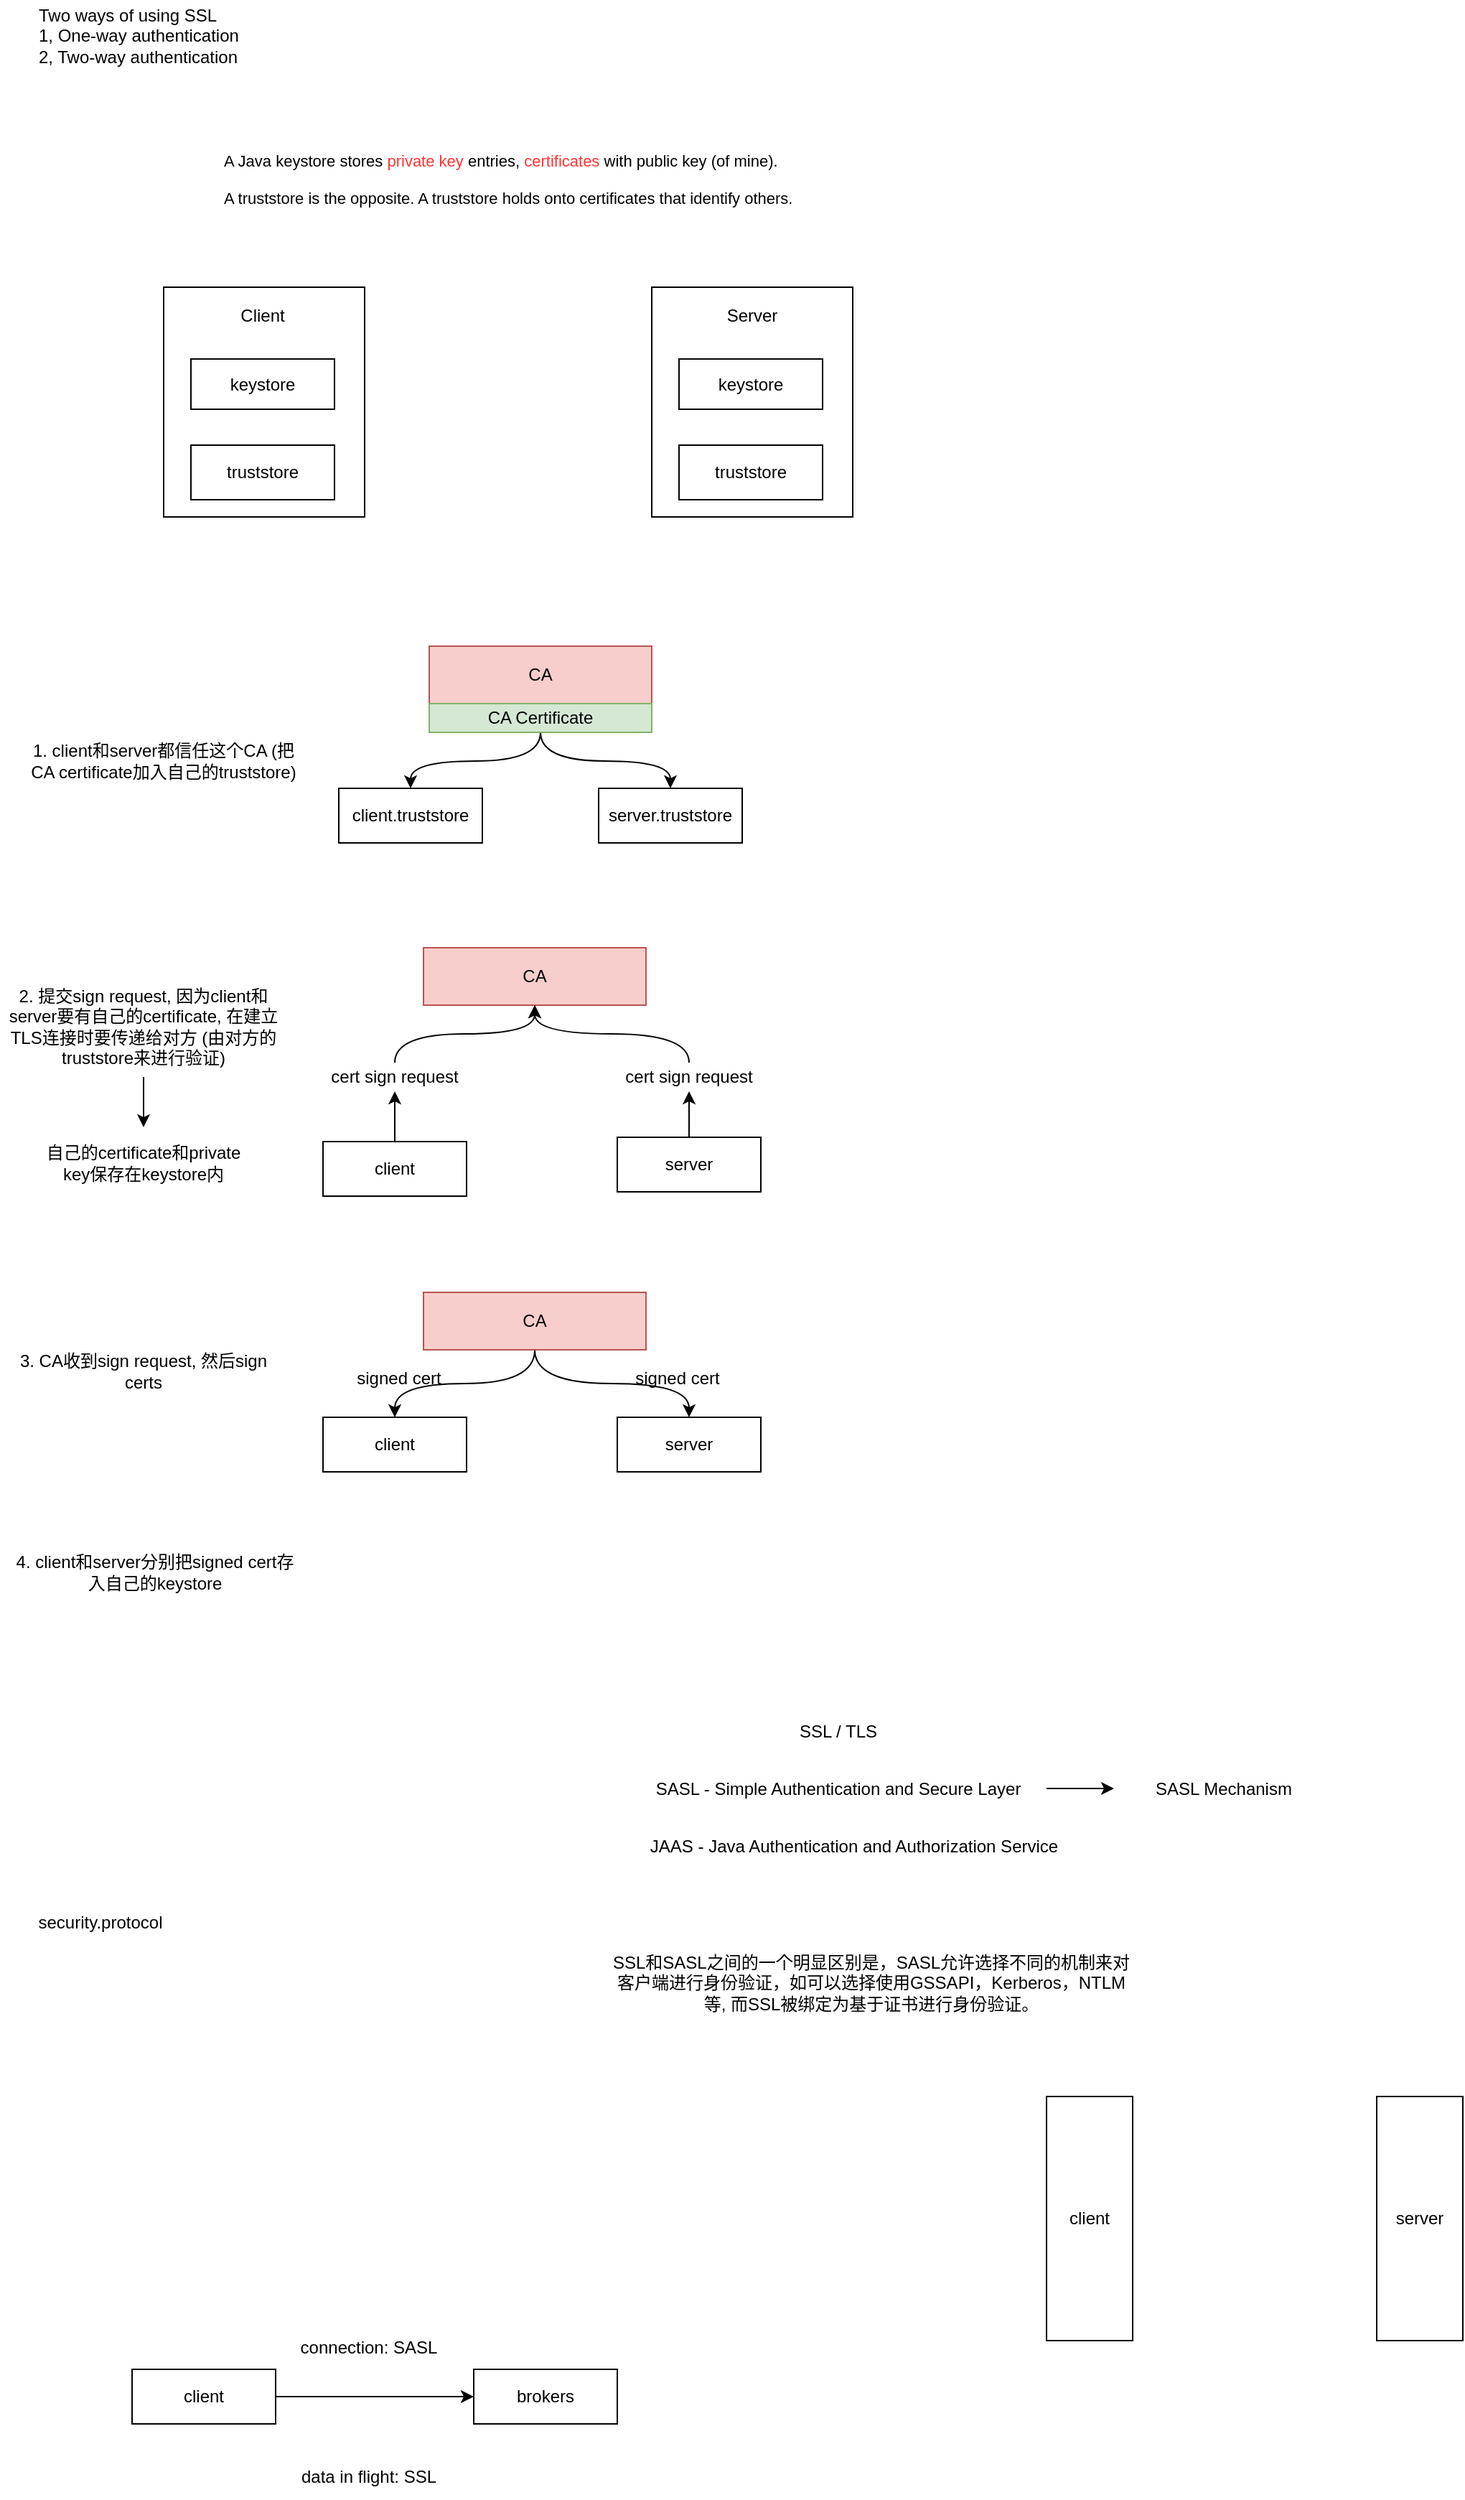 <mxfile version="20.8.15" type="github">
  <diagram id="VqWRD1eYdqXnjN061D67" name="Page-1">
    <mxGraphModel dx="794" dy="1587" grid="1" gridSize="10" guides="1" tooltips="1" connect="1" arrows="1" fold="1" page="1" pageScale="1" pageWidth="827" pageHeight="1169" math="0" shadow="0">
      <root>
        <mxCell id="0" />
        <mxCell id="1" parent="0" />
        <mxCell id="977nJjWM0UaJ1cPmPAfp-12" value="Two ways of using SSL&lt;br&gt;1, One-way authentication&lt;br&gt;2, Two-way authentication" style="text;html=1;strokeColor=none;fillColor=none;align=left;verticalAlign=middle;whiteSpace=wrap;rounded=0;" parent="1" vertex="1">
          <mxGeometry x="76" y="-190" width="185" height="50" as="geometry" />
        </mxCell>
        <mxCell id="977nJjWM0UaJ1cPmPAfp-14" value="" style="rounded=0;whiteSpace=wrap;html=1;" parent="1" vertex="1">
          <mxGeometry x="165" y="10" width="140" height="160" as="geometry" />
        </mxCell>
        <mxCell id="977nJjWM0UaJ1cPmPAfp-15" value="Client" style="text;html=1;strokeColor=none;fillColor=none;align=center;verticalAlign=middle;whiteSpace=wrap;rounded=0;" parent="1" vertex="1">
          <mxGeometry x="209" y="20" width="50" height="20" as="geometry" />
        </mxCell>
        <mxCell id="977nJjWM0UaJ1cPmPAfp-16" value="keystore" style="rounded=0;whiteSpace=wrap;html=1;" parent="1" vertex="1">
          <mxGeometry x="184" y="60" width="100" height="35" as="geometry" />
        </mxCell>
        <mxCell id="977nJjWM0UaJ1cPmPAfp-17" value="truststore" style="rounded=0;whiteSpace=wrap;html=1;" parent="1" vertex="1">
          <mxGeometry x="184" y="120" width="100" height="38" as="geometry" />
        </mxCell>
        <mxCell id="977nJjWM0UaJ1cPmPAfp-18" value="&lt;span style=&quot;box-sizing: border-box; font-family: Raleway, sans-serif; font-size: 11px; background-color: rgb(255, 255, 255);&quot;&gt;A Java keystore stores &lt;font color=&quot;#ff3333&quot;&gt;private key&lt;/font&gt; entries, &lt;font color=&quot;#ff3333&quot;&gt;certificates&lt;/font&gt; with public key (of mine).&lt;br&gt;&lt;br&gt;A truststore is the opposite. A truststore holds onto certificates that identify others.&lt;br&gt;&lt;/span&gt;" style="text;html=1;strokeColor=none;fillColor=none;align=left;verticalAlign=middle;whiteSpace=wrap;rounded=0;fontSize=11;fontStyle=0" parent="1" vertex="1">
          <mxGeometry x="205" y="-90" width="405" height="50" as="geometry" />
        </mxCell>
        <mxCell id="977nJjWM0UaJ1cPmPAfp-25" value="" style="rounded=0;whiteSpace=wrap;html=1;" parent="1" vertex="1">
          <mxGeometry x="505" y="10" width="140" height="160" as="geometry" />
        </mxCell>
        <mxCell id="977nJjWM0UaJ1cPmPAfp-26" value="Server" style="text;html=1;strokeColor=none;fillColor=none;align=center;verticalAlign=middle;whiteSpace=wrap;rounded=0;" parent="1" vertex="1">
          <mxGeometry x="550" y="20" width="50" height="20" as="geometry" />
        </mxCell>
        <mxCell id="977nJjWM0UaJ1cPmPAfp-27" value="keystore" style="rounded=0;whiteSpace=wrap;html=1;" parent="1" vertex="1">
          <mxGeometry x="524" y="60" width="100" height="35" as="geometry" />
        </mxCell>
        <mxCell id="977nJjWM0UaJ1cPmPAfp-28" value="truststore" style="rounded=0;whiteSpace=wrap;html=1;" parent="1" vertex="1">
          <mxGeometry x="524" y="120" width="100" height="38" as="geometry" />
        </mxCell>
        <mxCell id="cuo-gMMu6F1mj998WloA-1" value="CA" style="rounded=0;whiteSpace=wrap;html=1;fillColor=#f8cecc;strokeColor=#b85450;" parent="1" vertex="1">
          <mxGeometry x="350" y="260" width="155" height="40" as="geometry" />
        </mxCell>
        <mxCell id="rUbHjjRioy_Fn0qj38NF-8" style="edgeStyle=orthogonalEdgeStyle;curved=1;rounded=0;orthogonalLoop=1;jettySize=auto;html=1;" edge="1" parent="1" source="rUbHjjRioy_Fn0qj38NF-1" target="rUbHjjRioy_Fn0qj38NF-5">
          <mxGeometry relative="1" as="geometry" />
        </mxCell>
        <mxCell id="rUbHjjRioy_Fn0qj38NF-9" style="edgeStyle=orthogonalEdgeStyle;curved=1;rounded=0;orthogonalLoop=1;jettySize=auto;html=1;" edge="1" parent="1" source="rUbHjjRioy_Fn0qj38NF-1" target="rUbHjjRioy_Fn0qj38NF-6">
          <mxGeometry relative="1" as="geometry" />
        </mxCell>
        <mxCell id="rUbHjjRioy_Fn0qj38NF-1" value="CA Certificate" style="rounded=0;whiteSpace=wrap;html=1;fillColor=#d5e8d4;strokeColor=#82b366;" vertex="1" parent="1">
          <mxGeometry x="350" y="300" width="155" height="20" as="geometry" />
        </mxCell>
        <mxCell id="rUbHjjRioy_Fn0qj38NF-5" value="client.truststore" style="rounded=0;whiteSpace=wrap;html=1;" vertex="1" parent="1">
          <mxGeometry x="287" y="359" width="100" height="38" as="geometry" />
        </mxCell>
        <mxCell id="rUbHjjRioy_Fn0qj38NF-6" value="server.truststore" style="rounded=0;whiteSpace=wrap;html=1;" vertex="1" parent="1">
          <mxGeometry x="468" y="359" width="100" height="38" as="geometry" />
        </mxCell>
        <mxCell id="rUbHjjRioy_Fn0qj38NF-7" value="1. client和server都信任这个CA (把CA certificate加入自己的truststore)" style="text;html=1;strokeColor=none;fillColor=none;align=center;verticalAlign=middle;whiteSpace=wrap;rounded=0;" vertex="1" parent="1">
          <mxGeometry x="70" y="320" width="190" height="40" as="geometry" />
        </mxCell>
        <mxCell id="rUbHjjRioy_Fn0qj38NF-14" value="" style="edgeStyle=orthogonalEdgeStyle;curved=1;rounded=0;orthogonalLoop=1;jettySize=auto;html=1;" edge="1" parent="1" source="rUbHjjRioy_Fn0qj38NF-10" target="rUbHjjRioy_Fn0qj38NF-13">
          <mxGeometry relative="1" as="geometry" />
        </mxCell>
        <mxCell id="rUbHjjRioy_Fn0qj38NF-10" value="2. 提交sign request, 因为client和server要有自己的certificate, 在建立TLS连接时要传递给对方 (由对方的truststore来进行验证)" style="text;html=1;strokeColor=none;fillColor=none;align=center;verticalAlign=middle;whiteSpace=wrap;rounded=0;" vertex="1" parent="1">
          <mxGeometry x="51" y="490" width="200" height="70" as="geometry" />
        </mxCell>
        <mxCell id="rUbHjjRioy_Fn0qj38NF-19" value="" style="edgeStyle=orthogonalEdgeStyle;curved=1;rounded=0;orthogonalLoop=1;jettySize=auto;html=1;" edge="1" parent="1" source="rUbHjjRioy_Fn0qj38NF-11" target="rUbHjjRioy_Fn0qj38NF-17">
          <mxGeometry relative="1" as="geometry" />
        </mxCell>
        <mxCell id="rUbHjjRioy_Fn0qj38NF-11" value="client" style="rounded=0;whiteSpace=wrap;html=1;" vertex="1" parent="1">
          <mxGeometry x="276" y="605" width="100" height="38" as="geometry" />
        </mxCell>
        <mxCell id="rUbHjjRioy_Fn0qj38NF-20" value="" style="edgeStyle=orthogonalEdgeStyle;curved=1;rounded=0;orthogonalLoop=1;jettySize=auto;html=1;" edge="1" parent="1" source="rUbHjjRioy_Fn0qj38NF-12" target="rUbHjjRioy_Fn0qj38NF-18">
          <mxGeometry relative="1" as="geometry" />
        </mxCell>
        <mxCell id="rUbHjjRioy_Fn0qj38NF-12" value="server" style="rounded=0;whiteSpace=wrap;html=1;" vertex="1" parent="1">
          <mxGeometry x="481" y="602" width="100" height="38" as="geometry" />
        </mxCell>
        <mxCell id="rUbHjjRioy_Fn0qj38NF-13" value="自己的certificate和private key保存在keystore内" style="text;html=1;strokeColor=none;fillColor=none;align=center;verticalAlign=middle;whiteSpace=wrap;rounded=0;" vertex="1" parent="1">
          <mxGeometry x="76" y="595" width="150" height="50" as="geometry" />
        </mxCell>
        <mxCell id="rUbHjjRioy_Fn0qj38NF-15" value="CA" style="rounded=0;whiteSpace=wrap;html=1;fillColor=#f8cecc;strokeColor=#b85450;" vertex="1" parent="1">
          <mxGeometry x="346" y="470" width="155" height="40" as="geometry" />
        </mxCell>
        <mxCell id="rUbHjjRioy_Fn0qj38NF-21" style="edgeStyle=orthogonalEdgeStyle;curved=1;rounded=0;orthogonalLoop=1;jettySize=auto;html=1;" edge="1" parent="1" source="rUbHjjRioy_Fn0qj38NF-17" target="rUbHjjRioy_Fn0qj38NF-15">
          <mxGeometry relative="1" as="geometry" />
        </mxCell>
        <mxCell id="rUbHjjRioy_Fn0qj38NF-17" value="cert sign request" style="text;html=1;strokeColor=none;fillColor=none;align=center;verticalAlign=middle;whiteSpace=wrap;rounded=0;" vertex="1" parent="1">
          <mxGeometry x="268" y="550" width="116" height="20" as="geometry" />
        </mxCell>
        <mxCell id="rUbHjjRioy_Fn0qj38NF-22" style="edgeStyle=orthogonalEdgeStyle;curved=1;rounded=0;orthogonalLoop=1;jettySize=auto;html=1;entryX=0.5;entryY=1;entryDx=0;entryDy=0;" edge="1" parent="1" source="rUbHjjRioy_Fn0qj38NF-18" target="rUbHjjRioy_Fn0qj38NF-15">
          <mxGeometry relative="1" as="geometry" />
        </mxCell>
        <mxCell id="rUbHjjRioy_Fn0qj38NF-18" value="cert sign request" style="text;html=1;strokeColor=none;fillColor=none;align=center;verticalAlign=middle;whiteSpace=wrap;rounded=0;" vertex="1" parent="1">
          <mxGeometry x="473" y="550" width="116" height="20" as="geometry" />
        </mxCell>
        <mxCell id="rUbHjjRioy_Fn0qj38NF-27" value="3. CA收到sign request, 然后sign certs" style="text;html=1;strokeColor=none;fillColor=none;align=center;verticalAlign=middle;whiteSpace=wrap;rounded=0;" vertex="1" parent="1">
          <mxGeometry x="51" y="740" width="200" height="50" as="geometry" />
        </mxCell>
        <mxCell id="rUbHjjRioy_Fn0qj38NF-29" value="client" style="rounded=0;whiteSpace=wrap;html=1;" vertex="1" parent="1">
          <mxGeometry x="276" y="797" width="100" height="38" as="geometry" />
        </mxCell>
        <mxCell id="rUbHjjRioy_Fn0qj38NF-31" value="server" style="rounded=0;whiteSpace=wrap;html=1;" vertex="1" parent="1">
          <mxGeometry x="481" y="797" width="100" height="38" as="geometry" />
        </mxCell>
        <mxCell id="rUbHjjRioy_Fn0qj38NF-38" style="edgeStyle=orthogonalEdgeStyle;curved=1;rounded=0;orthogonalLoop=1;jettySize=auto;html=1;" edge="1" parent="1" source="rUbHjjRioy_Fn0qj38NF-33" target="rUbHjjRioy_Fn0qj38NF-29">
          <mxGeometry relative="1" as="geometry" />
        </mxCell>
        <mxCell id="rUbHjjRioy_Fn0qj38NF-39" style="edgeStyle=orthogonalEdgeStyle;curved=1;rounded=0;orthogonalLoop=1;jettySize=auto;html=1;entryX=0.5;entryY=0;entryDx=0;entryDy=0;" edge="1" parent="1" source="rUbHjjRioy_Fn0qj38NF-33" target="rUbHjjRioy_Fn0qj38NF-31">
          <mxGeometry relative="1" as="geometry" />
        </mxCell>
        <mxCell id="rUbHjjRioy_Fn0qj38NF-33" value="CA" style="rounded=0;whiteSpace=wrap;html=1;fillColor=#f8cecc;strokeColor=#b85450;" vertex="1" parent="1">
          <mxGeometry x="346" y="710" width="155" height="40" as="geometry" />
        </mxCell>
        <mxCell id="rUbHjjRioy_Fn0qj38NF-40" value="signed cert" style="text;html=1;strokeColor=none;fillColor=none;align=center;verticalAlign=middle;whiteSpace=wrap;rounded=0;" vertex="1" parent="1">
          <mxGeometry x="271" y="760" width="116" height="20" as="geometry" />
        </mxCell>
        <mxCell id="rUbHjjRioy_Fn0qj38NF-41" value="signed cert" style="text;html=1;strokeColor=none;fillColor=none;align=center;verticalAlign=middle;whiteSpace=wrap;rounded=0;" vertex="1" parent="1">
          <mxGeometry x="465" y="760" width="116" height="20" as="geometry" />
        </mxCell>
        <mxCell id="rUbHjjRioy_Fn0qj38NF-42" value="4. client和server分别把signed cert存入自己的keystore" style="text;html=1;strokeColor=none;fillColor=none;align=center;verticalAlign=middle;whiteSpace=wrap;rounded=0;" vertex="1" parent="1">
          <mxGeometry x="59" y="880" width="200" height="50" as="geometry" />
        </mxCell>
        <mxCell id="rUbHjjRioy_Fn0qj38NF-43" value="security.protocol" style="text;html=1;strokeColor=none;fillColor=none;align=center;verticalAlign=middle;whiteSpace=wrap;rounded=0;" vertex="1" parent="1">
          <mxGeometry x="51" y="1129" width="140" height="40" as="geometry" />
        </mxCell>
        <mxCell id="rUbHjjRioy_Fn0qj38NF-47" value="JAAS -&amp;nbsp;Java Authentication and Authorization Service" style="text;html=1;strokeColor=none;fillColor=none;align=center;verticalAlign=middle;whiteSpace=wrap;rounded=0;" vertex="1" parent="1">
          <mxGeometry x="501" y="1080" width="290" height="31" as="geometry" />
        </mxCell>
        <mxCell id="rUbHjjRioy_Fn0qj38NF-54" value="" style="edgeStyle=orthogonalEdgeStyle;curved=1;rounded=0;orthogonalLoop=1;jettySize=auto;html=1;fontSize=12;" edge="1" parent="1" source="rUbHjjRioy_Fn0qj38NF-49" target="rUbHjjRioy_Fn0qj38NF-53">
          <mxGeometry relative="1" as="geometry" />
        </mxCell>
        <mxCell id="rUbHjjRioy_Fn0qj38NF-49" value="SASL -&amp;nbsp;Simple Authentication and Secure Layer" style="text;html=1;strokeColor=none;fillColor=none;align=center;verticalAlign=middle;whiteSpace=wrap;rounded=0;" vertex="1" parent="1">
          <mxGeometry x="490" y="1040" width="290" height="31" as="geometry" />
        </mxCell>
        <mxCell id="rUbHjjRioy_Fn0qj38NF-50" value="SSL / TLS" style="text;html=1;strokeColor=none;fillColor=none;align=center;verticalAlign=middle;whiteSpace=wrap;rounded=0;" vertex="1" parent="1">
          <mxGeometry x="490" y="1000" width="290" height="31" as="geometry" />
        </mxCell>
        <mxCell id="rUbHjjRioy_Fn0qj38NF-52" value="SSL和SASL之间的一个明显区别是，SASL允许选择不同的机制来对客户端进行身份验证，如可以选择使用GSSAPI，Kerberos，NTLM等, 而SSL被绑定为基于证书进行身份验证。" style="text;html=1;strokeColor=none;fillColor=none;align=center;verticalAlign=middle;whiteSpace=wrap;rounded=0;" vertex="1" parent="1">
          <mxGeometry x="473" y="1161" width="370" height="60" as="geometry" />
        </mxCell>
        <mxCell id="rUbHjjRioy_Fn0qj38NF-53" value="SASL Mechanism" style="text;html=1;strokeColor=none;fillColor=none;align=center;verticalAlign=middle;whiteSpace=wrap;rounded=0;" vertex="1" parent="1">
          <mxGeometry x="827" y="1043.25" width="153" height="24.5" as="geometry" />
        </mxCell>
        <mxCell id="rUbHjjRioy_Fn0qj38NF-57" style="edgeStyle=orthogonalEdgeStyle;curved=1;rounded=0;orthogonalLoop=1;jettySize=auto;html=1;fontSize=12;" edge="1" parent="1" source="rUbHjjRioy_Fn0qj38NF-55" target="rUbHjjRioy_Fn0qj38NF-56">
          <mxGeometry relative="1" as="geometry" />
        </mxCell>
        <mxCell id="rUbHjjRioy_Fn0qj38NF-55" value="client" style="rounded=0;whiteSpace=wrap;html=1;" vertex="1" parent="1">
          <mxGeometry x="143" y="1460" width="100" height="38" as="geometry" />
        </mxCell>
        <mxCell id="rUbHjjRioy_Fn0qj38NF-56" value="brokers" style="rounded=0;whiteSpace=wrap;html=1;" vertex="1" parent="1">
          <mxGeometry x="381" y="1460" width="100" height="38" as="geometry" />
        </mxCell>
        <mxCell id="rUbHjjRioy_Fn0qj38NF-58" value="connection: SASL" style="text;html=1;strokeColor=none;fillColor=none;align=center;verticalAlign=middle;whiteSpace=wrap;rounded=0;" vertex="1" parent="1">
          <mxGeometry x="243" y="1430" width="130" height="30" as="geometry" />
        </mxCell>
        <mxCell id="rUbHjjRioy_Fn0qj38NF-59" value="data in flight: SSL" style="text;html=1;strokeColor=none;fillColor=none;align=center;verticalAlign=middle;whiteSpace=wrap;rounded=0;" vertex="1" parent="1">
          <mxGeometry x="243" y="1520" width="130" height="30" as="geometry" />
        </mxCell>
        <mxCell id="rUbHjjRioy_Fn0qj38NF-61" value="client" style="rounded=0;whiteSpace=wrap;html=1;" vertex="1" parent="1">
          <mxGeometry x="780" y="1270" width="60" height="170" as="geometry" />
        </mxCell>
        <mxCell id="rUbHjjRioy_Fn0qj38NF-65" value="server" style="rounded=0;whiteSpace=wrap;html=1;" vertex="1" parent="1">
          <mxGeometry x="1010" y="1270" width="60" height="170" as="geometry" />
        </mxCell>
      </root>
    </mxGraphModel>
  </diagram>
</mxfile>
